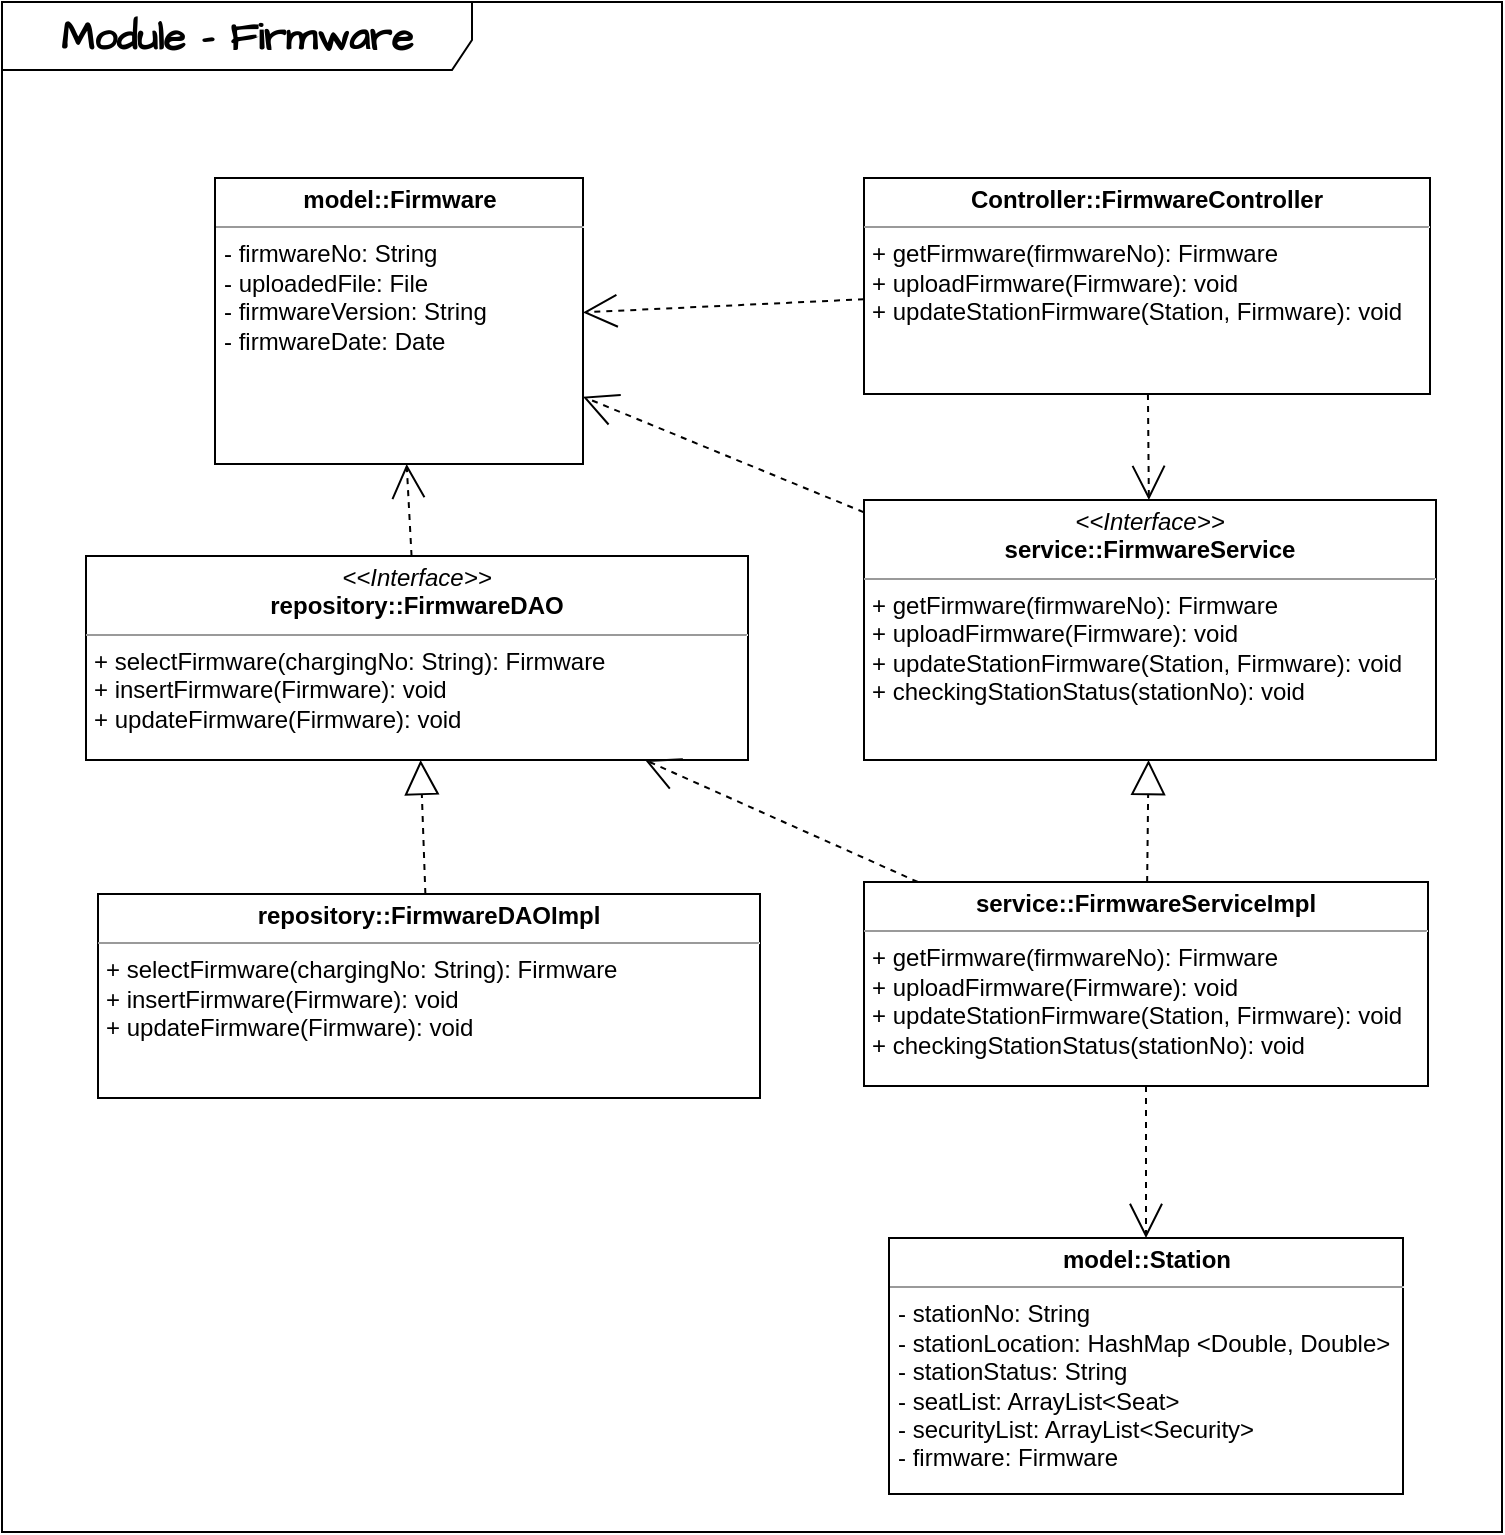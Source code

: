 <mxfile version="21.7.2" type="github">
  <diagram id="C5RBs43oDa-KdzZeNtuy" name="Page-1">
    <mxGraphModel dx="998" dy="994" grid="0" gridSize="10" guides="1" tooltips="1" connect="1" arrows="1" fold="1" page="0" pageScale="1" pageWidth="827" pageHeight="1169" math="0" shadow="0">
      <root>
        <mxCell id="WIyWlLk6GJQsqaUBKTNV-0" />
        <mxCell id="WIyWlLk6GJQsqaUBKTNV-1" parent="WIyWlLk6GJQsqaUBKTNV-0" />
        <mxCell id="cAW2Kwy6p4TL-Jefkexy-2" value="&lt;b&gt;Module - Firmware&lt;/b&gt;" style="shape=umlFrame;whiteSpace=wrap;html=1;pointerEvents=0;hachureGap=4;fontFamily=Architects Daughter;fontSource=https%3A%2F%2Ffonts.googleapis.com%2Fcss%3Ffamily%3DArchitects%2BDaughter;fontSize=20;width=235;height=34;labelBackgroundColor=none;rounded=0;" parent="WIyWlLk6GJQsqaUBKTNV-1" vertex="1">
          <mxGeometry x="1136" y="153" width="750" height="765" as="geometry" />
        </mxCell>
        <mxCell id="cAW2Kwy6p4TL-Jefkexy-3" style="edgeStyle=none;shape=connector;rounded=0;hachureGap=4;orthogonalLoop=1;jettySize=auto;html=1;dashed=1;labelBackgroundColor=none;strokeColor=default;fontFamily=Architects Daughter;fontSource=https%3A%2F%2Ffonts.googleapis.com%2Fcss%3Ffamily%3DArchitects%2BDaughter;fontSize=16;fontColor=default;endArrow=open;endFill=0;endSize=15;" parent="WIyWlLk6GJQsqaUBKTNV-1" source="cAW2Kwy6p4TL-Jefkexy-8" target="cAW2Kwy6p4TL-Jefkexy-5" edge="1">
          <mxGeometry relative="1" as="geometry" />
        </mxCell>
        <mxCell id="cAW2Kwy6p4TL-Jefkexy-4" style="edgeStyle=none;shape=connector;rounded=0;hachureGap=4;orthogonalLoop=1;jettySize=auto;html=1;dashed=1;labelBackgroundColor=none;strokeColor=default;fontFamily=Architects Daughter;fontSource=https%3A%2F%2Ffonts.googleapis.com%2Fcss%3Ffamily%3DArchitects%2BDaughter;fontSize=16;fontColor=default;endArrow=open;endFill=0;endSize=15;" parent="WIyWlLk6GJQsqaUBKTNV-1" source="cAW2Kwy6p4TL-Jefkexy-5" target="cAW2Kwy6p4TL-Jefkexy-16" edge="1">
          <mxGeometry relative="1" as="geometry" />
        </mxCell>
        <mxCell id="cAW2Kwy6p4TL-Jefkexy-5" value="&lt;p style=&quot;margin:0px;margin-top:4px;text-align:center;&quot;&gt;&lt;i&gt;&amp;lt;&amp;lt;Interface&amp;gt;&amp;gt;&lt;/i&gt;&lt;br&gt;&lt;b style=&quot;background-color: initial;&quot;&gt;service::FirmwareService&lt;/b&gt;&lt;/p&gt;&lt;p style=&quot;margin:0px;margin-top:4px;text-align:center;&quot;&gt;&lt;/p&gt;&lt;hr size=&quot;1&quot;&gt;&lt;p style=&quot;border-color: var(--border-color); margin: 0px 0px 0px 4px;&quot;&gt;+ getFirmware(firmwareNo): Firmware&lt;/p&gt;&lt;p style=&quot;border-color: var(--border-color); margin: 0px 0px 0px 4px;&quot;&gt;+ uploadFirmware(Firmware): void&lt;/p&gt;&lt;p style=&quot;border-color: var(--border-color); margin: 0px 0px 0px 4px;&quot;&gt;+ updateStationFirmware(Station, Firmware): void&lt;/p&gt;&lt;p style=&quot;border-color: var(--border-color); margin: 0px 0px 0px 4px;&quot;&gt;+ checkingStationStatus(stationNo): void&lt;/p&gt;&lt;p style=&quot;margin:0px;margin-left:4px;&quot;&gt;&lt;/p&gt;" style="verticalAlign=top;align=left;overflow=fill;fontSize=12;fontFamily=Helvetica;html=1;whiteSpace=wrap;" parent="WIyWlLk6GJQsqaUBKTNV-1" vertex="1">
          <mxGeometry x="1567" y="402" width="286" height="130" as="geometry" />
        </mxCell>
        <mxCell id="cAW2Kwy6p4TL-Jefkexy-6" style="edgeStyle=none;shape=connector;rounded=0;hachureGap=4;orthogonalLoop=1;jettySize=auto;html=1;dashed=1;labelBackgroundColor=none;strokeColor=default;fontFamily=Architects Daughter;fontSource=https%3A%2F%2Ffonts.googleapis.com%2Fcss%3Ffamily%3DArchitects%2BDaughter;fontSize=16;fontColor=default;endArrow=open;endFill=0;endSize=15;" parent="WIyWlLk6GJQsqaUBKTNV-1" source="cAW2Kwy6p4TL-Jefkexy-7" target="cAW2Kwy6p4TL-Jefkexy-16" edge="1">
          <mxGeometry relative="1" as="geometry" />
        </mxCell>
        <mxCell id="cAW2Kwy6p4TL-Jefkexy-7" value="&lt;p style=&quot;margin:0px;margin-top:4px;text-align:center;&quot;&gt;&lt;i&gt;&amp;lt;&amp;lt;Interface&amp;gt;&amp;gt;&lt;/i&gt;&lt;br&gt;&lt;b style=&quot;background-color: initial;&quot;&gt;repository::FirmwareDAO&lt;/b&gt;&lt;/p&gt;&lt;p style=&quot;margin:0px;margin-top:4px;text-align:center;&quot;&gt;&lt;/p&gt;&lt;hr size=&quot;1&quot;&gt;&lt;p style=&quot;margin:0px;margin-left:4px;&quot;&gt;+ selectFirmware(chargingNo: String): Firmware&lt;/p&gt;&lt;p style=&quot;margin:0px;margin-left:4px;&quot;&gt;&lt;span style=&quot;background-color: initial;&quot;&gt;+ insertFirmware(Firmware): void&lt;/span&gt;&lt;/p&gt;&lt;p style=&quot;margin:0px;margin-left:4px;&quot;&gt;+ updateFirmware(Firmware): void&lt;/p&gt;" style="verticalAlign=top;align=left;overflow=fill;fontSize=12;fontFamily=Helvetica;html=1;whiteSpace=wrap;" parent="WIyWlLk6GJQsqaUBKTNV-1" vertex="1">
          <mxGeometry x="1178" y="430" width="331" height="102" as="geometry" />
        </mxCell>
        <mxCell id="cAW2Kwy6p4TL-Jefkexy-8" value="&lt;p style=&quot;margin:0px;margin-top:4px;text-align:center;&quot;&gt;&lt;b style=&quot;background-color: initial;&quot;&gt;Controller::FirmwareController&lt;/b&gt;&lt;/p&gt;&lt;p style=&quot;margin:0px;margin-top:4px;text-align:center;&quot;&gt;&lt;/p&gt;&lt;hr size=&quot;1&quot;&gt;&lt;p style=&quot;margin:0px;margin-left:4px;&quot;&gt;+ getFirmware(firmwareNo): Firmware&lt;/p&gt;&lt;p style=&quot;margin:0px;margin-left:4px;&quot;&gt;+ uploadFirmware(Firmware): void&lt;/p&gt;&lt;p style=&quot;margin:0px;margin-left:4px;&quot;&gt;+ updateStationFirmware(Station, Firmware): void&lt;/p&gt;" style="verticalAlign=top;align=left;overflow=fill;fontSize=12;fontFamily=Helvetica;html=1;whiteSpace=wrap;" parent="WIyWlLk6GJQsqaUBKTNV-1" vertex="1">
          <mxGeometry x="1567" y="241" width="283" height="108" as="geometry" />
        </mxCell>
        <mxCell id="cAW2Kwy6p4TL-Jefkexy-9" style="edgeStyle=none;shape=connector;rounded=0;hachureGap=4;orthogonalLoop=1;jettySize=auto;html=1;dashed=1;labelBackgroundColor=none;strokeColor=default;fontFamily=Architects Daughter;fontSource=https%3A%2F%2Ffonts.googleapis.com%2Fcss%3Ffamily%3DArchitects%2BDaughter;fontSize=16;fontColor=default;endArrow=open;endFill=0;endSize=15;" parent="WIyWlLk6GJQsqaUBKTNV-1" source="cAW2Kwy6p4TL-Jefkexy-11" target="cAW2Kwy6p4TL-Jefkexy-7" edge="1">
          <mxGeometry relative="1" as="geometry" />
        </mxCell>
        <mxCell id="cAW2Kwy6p4TL-Jefkexy-10" style="edgeStyle=none;shape=connector;rounded=0;hachureGap=4;orthogonalLoop=1;jettySize=auto;html=1;dashed=1;labelBackgroundColor=none;strokeColor=default;fontFamily=Architects Daughter;fontSource=https%3A%2F%2Ffonts.googleapis.com%2Fcss%3Ffamily%3DArchitects%2BDaughter;fontSize=16;fontColor=default;endArrow=block;endFill=0;endSize=15;" parent="WIyWlLk6GJQsqaUBKTNV-1" source="cAW2Kwy6p4TL-Jefkexy-11" target="cAW2Kwy6p4TL-Jefkexy-5" edge="1">
          <mxGeometry relative="1" as="geometry" />
        </mxCell>
        <mxCell id="73YdhtqDnpWBZMhFAH7d-1" style="rounded=0;orthogonalLoop=1;jettySize=auto;html=1;dashed=1;labelBackgroundColor=none;endArrow=open;fontSize=16;fontFamily=Architects Daughter;hachureGap=4;fontSource=https%3A%2F%2Ffonts.googleapis.com%2Fcss%3Ffamily%3DArchitects%2BDaughter;endFill=0;endSize=15;" edge="1" parent="WIyWlLk6GJQsqaUBKTNV-1" source="cAW2Kwy6p4TL-Jefkexy-11" target="73YdhtqDnpWBZMhFAH7d-0">
          <mxGeometry relative="1" as="geometry" />
        </mxCell>
        <mxCell id="cAW2Kwy6p4TL-Jefkexy-11" value="&lt;p style=&quot;margin:0px;margin-top:4px;text-align:center;&quot;&gt;&lt;b style=&quot;background-color: initial;&quot;&gt;service::FirmwareServiceImpl&lt;/b&gt;&lt;/p&gt;&lt;p style=&quot;margin:0px;margin-top:4px;text-align:center;&quot;&gt;&lt;/p&gt;&lt;hr size=&quot;1&quot;&gt;&lt;p style=&quot;border-color: var(--border-color); margin: 0px 0px 0px 4px;&quot;&gt;+ getFirmware(firmwareNo): Firmware&lt;/p&gt;&lt;p style=&quot;border-color: var(--border-color); margin: 0px 0px 0px 4px;&quot;&gt;+ uploadFirmware(Firmware): void&lt;/p&gt;&lt;p style=&quot;border-color: var(--border-color); margin: 0px 0px 0px 4px;&quot;&gt;+ updateStationFirmware(Station, Firmware): void&lt;/p&gt;&lt;p style=&quot;border-color: var(--border-color); margin: 0px 0px 0px 4px;&quot;&gt;+ checkingStationStatus(stationNo): void&lt;/p&gt;" style="verticalAlign=top;align=left;overflow=fill;fontSize=12;fontFamily=Helvetica;html=1;whiteSpace=wrap;" parent="WIyWlLk6GJQsqaUBKTNV-1" vertex="1">
          <mxGeometry x="1567" y="593" width="282" height="102" as="geometry" />
        </mxCell>
        <mxCell id="cAW2Kwy6p4TL-Jefkexy-12" style="edgeStyle=none;shape=connector;rounded=0;hachureGap=4;orthogonalLoop=1;jettySize=auto;html=1;dashed=1;labelBackgroundColor=none;strokeColor=default;fontFamily=Architects Daughter;fontSource=https%3A%2F%2Ffonts.googleapis.com%2Fcss%3Ffamily%3DArchitects%2BDaughter;fontSize=16;fontColor=default;endArrow=block;endFill=0;endSize=15;" parent="WIyWlLk6GJQsqaUBKTNV-1" source="cAW2Kwy6p4TL-Jefkexy-13" target="cAW2Kwy6p4TL-Jefkexy-7" edge="1">
          <mxGeometry relative="1" as="geometry" />
        </mxCell>
        <mxCell id="cAW2Kwy6p4TL-Jefkexy-13" value="&lt;p style=&quot;margin:0px;margin-top:4px;text-align:center;&quot;&gt;&lt;b style=&quot;background-color: initial;&quot;&gt;repository::FirmwareDAOImpl&lt;/b&gt;&lt;/p&gt;&lt;p style=&quot;margin:0px;margin-top:4px;text-align:center;&quot;&gt;&lt;/p&gt;&lt;hr size=&quot;1&quot;&gt;&lt;p style=&quot;border-color: var(--border-color); margin: 0px 0px 0px 4px;&quot;&gt;+ selectFirmware(chargingNo: String): Firmware&lt;/p&gt;&lt;p style=&quot;border-color: var(--border-color); margin: 0px 0px 0px 4px;&quot;&gt;+ insertFirmware(Firmware): void&lt;/p&gt;&lt;p style=&quot;border-color: var(--border-color); margin: 0px 0px 0px 4px;&quot;&gt;+ updateFirmware(Firmware): void&lt;/p&gt;" style="verticalAlign=top;align=left;overflow=fill;fontSize=12;fontFamily=Helvetica;html=1;whiteSpace=wrap;" parent="WIyWlLk6GJQsqaUBKTNV-1" vertex="1">
          <mxGeometry x="1184" y="599" width="331" height="102" as="geometry" />
        </mxCell>
        <mxCell id="cAW2Kwy6p4TL-Jefkexy-16" value="&lt;p style=&quot;margin:0px;margin-top:4px;text-align:center;&quot;&gt;&lt;b style=&quot;background-color: initial;&quot;&gt;model::Firmware&lt;/b&gt;&lt;/p&gt;&lt;p style=&quot;margin:0px;margin-top:4px;text-align:center;&quot;&gt;&lt;/p&gt;&lt;hr size=&quot;1&quot;&gt;&lt;p style=&quot;margin:0px;margin-left:4px;&quot;&gt;- firmwareNo: String&lt;/p&gt;&lt;p style=&quot;margin:0px;margin-left:4px;&quot;&gt;- uploadedFile: File&lt;/p&gt;&lt;p style=&quot;margin:0px;margin-left:4px;&quot;&gt;- firmwareVersion: String&lt;/p&gt;&lt;p style=&quot;margin:0px;margin-left:4px;&quot;&gt;- firmwareDate: Date&lt;/p&gt;" style="verticalAlign=top;align=left;overflow=fill;fontSize=12;fontFamily=Helvetica;html=1;whiteSpace=wrap;" parent="WIyWlLk6GJQsqaUBKTNV-1" vertex="1">
          <mxGeometry x="1242.5" y="241" width="184" height="143" as="geometry" />
        </mxCell>
        <mxCell id="cAW2Kwy6p4TL-Jefkexy-19" style="edgeStyle=none;shape=connector;rounded=0;hachureGap=4;orthogonalLoop=1;jettySize=auto;html=1;dashed=1;labelBackgroundColor=none;strokeColor=default;fontFamily=Architects Daughter;fontSource=https%3A%2F%2Ffonts.googleapis.com%2Fcss%3Ffamily%3DArchitects%2BDaughter;fontSize=16;fontColor=default;endArrow=open;endFill=0;endSize=15;" parent="WIyWlLk6GJQsqaUBKTNV-1" source="cAW2Kwy6p4TL-Jefkexy-8" target="cAW2Kwy6p4TL-Jefkexy-16" edge="1">
          <mxGeometry relative="1" as="geometry">
            <mxPoint x="1678" y="231" as="sourcePoint" />
            <mxPoint x="1548" y="231" as="targetPoint" />
          </mxGeometry>
        </mxCell>
        <mxCell id="73YdhtqDnpWBZMhFAH7d-0" value="&lt;p style=&quot;margin:0px;margin-top:4px;text-align:center;&quot;&gt;&lt;b style=&quot;background-color: initial;&quot;&gt;model::Station&lt;/b&gt;&lt;/p&gt;&lt;p style=&quot;margin:0px;margin-top:4px;text-align:center;&quot;&gt;&lt;/p&gt;&lt;hr size=&quot;1&quot;&gt;&lt;p style=&quot;margin:0px;margin-left:4px;&quot;&gt;- stationNo: String&lt;/p&gt;&lt;p style=&quot;margin:0px;margin-left:4px;&quot;&gt;- stationLocation: HashMap &amp;lt;Double, Double&amp;gt;&lt;/p&gt;&lt;p style=&quot;margin:0px;margin-left:4px;&quot;&gt;- stationStatus: String&lt;/p&gt;&lt;p style=&quot;margin:0px;margin-left:4px;&quot;&gt;&lt;span style=&quot;background-color: initial;&quot;&gt;- seatList: ArrayList&amp;lt;Seat&amp;gt;&lt;/span&gt;&lt;br&gt;&lt;/p&gt;&lt;p style=&quot;margin:0px;margin-left:4px;&quot;&gt;- securityList: ArrayList&amp;lt;Security&amp;gt;&lt;/p&gt;&lt;p style=&quot;margin:0px;margin-left:4px;&quot;&gt;- firmware: Firmware&lt;/p&gt;" style="verticalAlign=top;align=left;overflow=fill;fontSize=12;fontFamily=Helvetica;html=1;whiteSpace=wrap;" vertex="1" parent="WIyWlLk6GJQsqaUBKTNV-1">
          <mxGeometry x="1579.5" y="771" width="257" height="128" as="geometry" />
        </mxCell>
      </root>
    </mxGraphModel>
  </diagram>
</mxfile>
